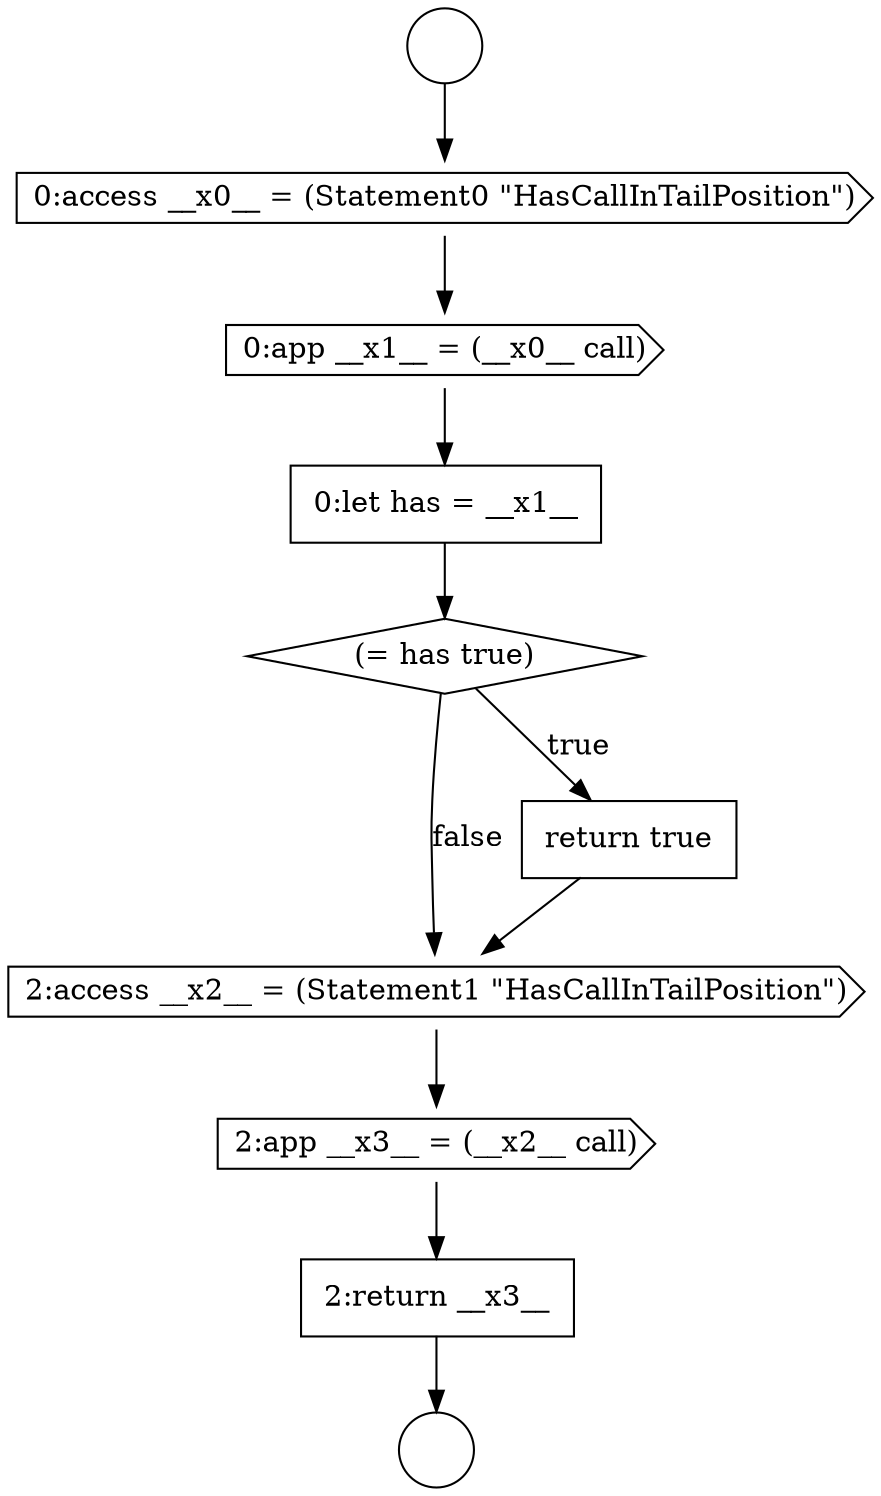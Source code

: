 digraph {
  node10463 [shape=none, margin=0, label=<<font color="black">
    <table border="0" cellborder="1" cellspacing="0" cellpadding="10">
      <tr><td align="left">2:return __x3__</td></tr>
    </table>
  </font>> color="black" fillcolor="white" style=filled]
  node10454 [shape=circle label=" " color="black" fillcolor="white" style=filled]
  node10459 [shape=diamond, label=<<font color="black">(= has true)</font>> color="black" fillcolor="white" style=filled]
  node10462 [shape=cds, label=<<font color="black">2:app __x3__ = (__x2__ call)</font>> color="black" fillcolor="white" style=filled]
  node10458 [shape=none, margin=0, label=<<font color="black">
    <table border="0" cellborder="1" cellspacing="0" cellpadding="10">
      <tr><td align="left">0:let has = __x1__</td></tr>
    </table>
  </font>> color="black" fillcolor="white" style=filled]
  node10455 [shape=circle label=" " color="black" fillcolor="white" style=filled]
  node10461 [shape=cds, label=<<font color="black">2:access __x2__ = (Statement1 &quot;HasCallInTailPosition&quot;)</font>> color="black" fillcolor="white" style=filled]
  node10457 [shape=cds, label=<<font color="black">0:app __x1__ = (__x0__ call)</font>> color="black" fillcolor="white" style=filled]
  node10456 [shape=cds, label=<<font color="black">0:access __x0__ = (Statement0 &quot;HasCallInTailPosition&quot;)</font>> color="black" fillcolor="white" style=filled]
  node10460 [shape=none, margin=0, label=<<font color="black">
    <table border="0" cellborder="1" cellspacing="0" cellpadding="10">
      <tr><td align="left">return true</td></tr>
    </table>
  </font>> color="black" fillcolor="white" style=filled]
  node10462 -> node10463 [ color="black"]
  node10456 -> node10457 [ color="black"]
  node10461 -> node10462 [ color="black"]
  node10460 -> node10461 [ color="black"]
  node10457 -> node10458 [ color="black"]
  node10459 -> node10460 [label=<<font color="black">true</font>> color="black"]
  node10459 -> node10461 [label=<<font color="black">false</font>> color="black"]
  node10454 -> node10456 [ color="black"]
  node10463 -> node10455 [ color="black"]
  node10458 -> node10459 [ color="black"]
}
